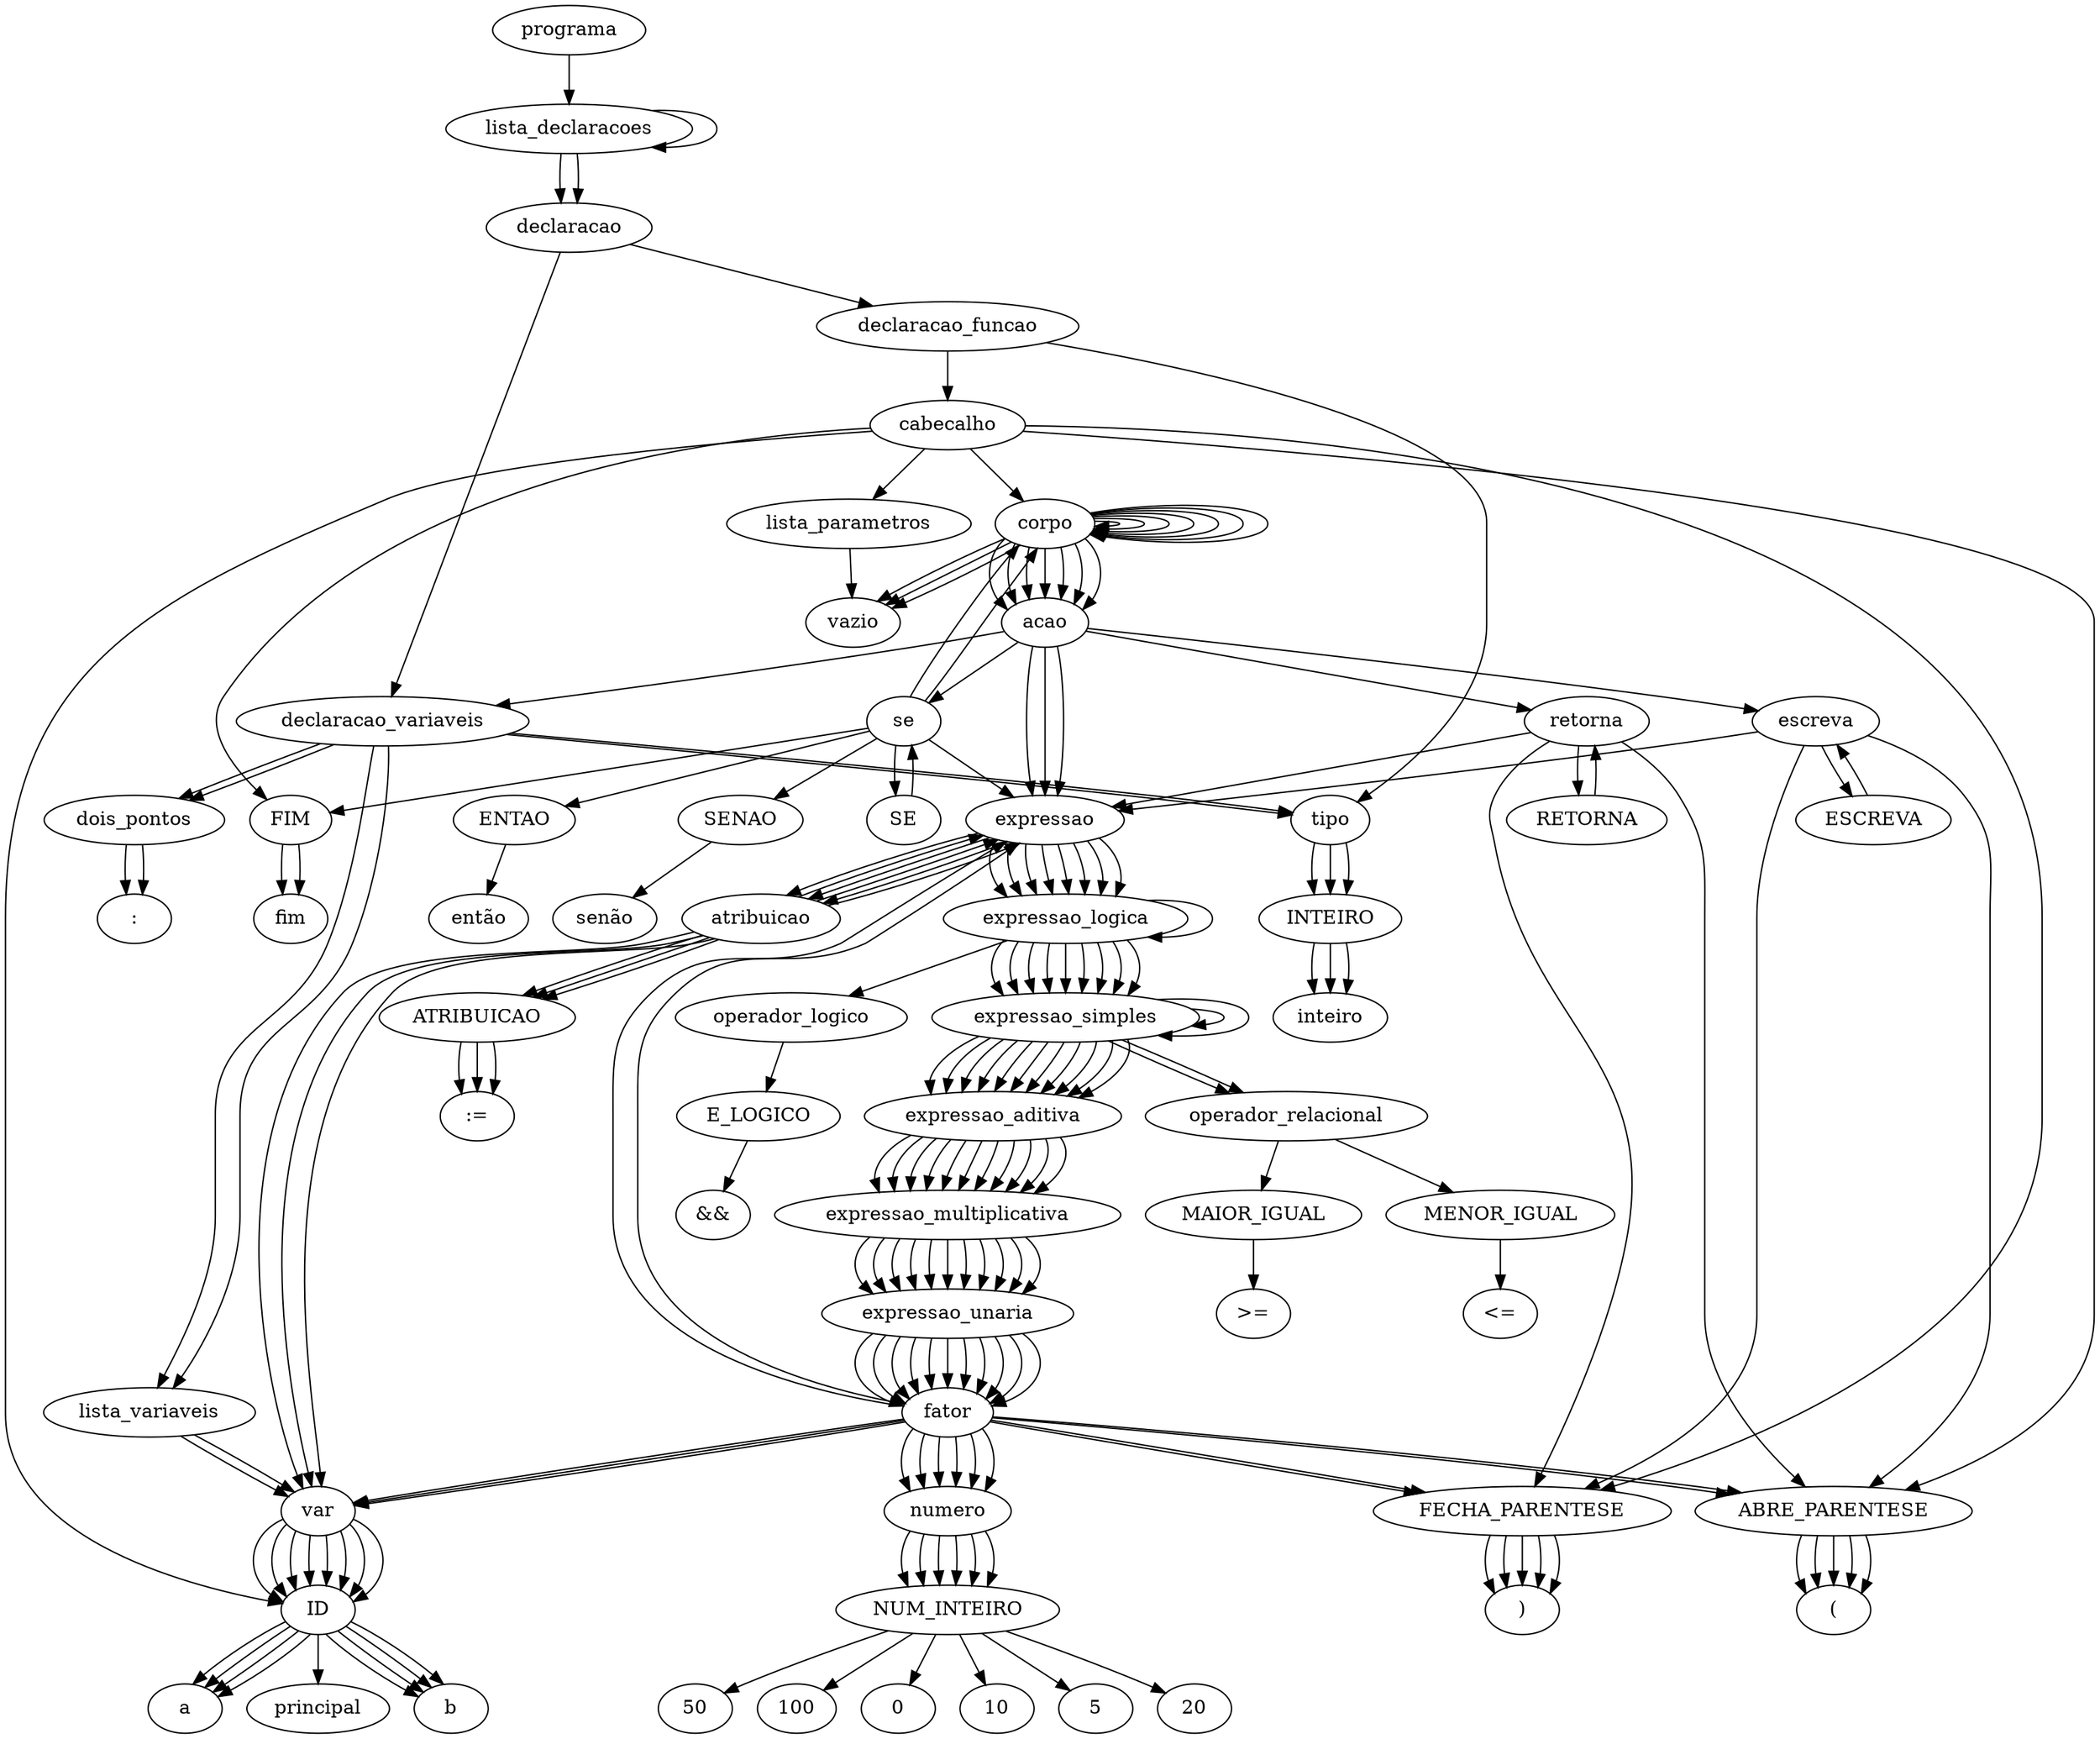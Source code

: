 digraph tree {
    "programa";
    "lista_declaracoes";
    "lista_declaracoes";
    "declaracao";
    "declaracao_variaveis";
    "tipo";
    "INTEIRO";
    "inteiro";
    "dois_pontos";
    ":";
    "lista_variaveis";
    "var";
    "ID";
    "a";
    "declaracao";
    "declaracao_funcao";
    "tipo";
    "INTEIRO";
    "inteiro";
    "cabecalho";
    "ID";
    "principal";
    "ABRE_PARENTESE";
    "(";
    "lista_parametros";
    "vazio";
    "FECHA_PARENTESE";
    ")";
    "corpo";
    "corpo";
    "corpo";
    "corpo";
    "corpo";
    "corpo";
    "vazio";
    "acao";
    "declaracao_variaveis";
    "tipo";
    "INTEIRO";
    "inteiro";
    "dois_pontos";
    ":";
    "lista_variaveis";
    "var";
    "ID";
    "b";
    "acao";
    "expressao";
    "atribuicao";
    "var";
    "ID";
    "a";
    "ATRIBUICAO";
    ":=";
    "expressao";
    "expressao_logica";
    "expressao_simples";
    "expressao_aditiva";
    "expressao_multiplicativa";
    "expressao_unaria";
    "fator";
    "numero";
    "NUM_INTEIRO";
    "10";
    "acao";
    "se";
    "SE";
    "se";
    "expressao";
    "expressao_logica";
    "expressao_logica";
    "expressao_simples";
    "expressao_aditiva";
    "expressao_multiplicativa";
    "expressao_unaria";
    "fator";
    "ABRE_PARENTESE";
    "(";
    "expressao";
    "expressao_logica";
    "expressao_simples";
    "expressao_simples";
    "expressao_aditiva";
    "expressao_multiplicativa";
    "expressao_unaria";
    "fator";
    "var";
    "ID";
    "a";
    "operador_relacional";
    "MAIOR_IGUAL";
    ">=";
    "expressao_aditiva";
    "expressao_multiplicativa";
    "expressao_unaria";
    "fator";
    "numero";
    "NUM_INTEIRO";
    "5";
    "FECHA_PARENTESE";
    ")";
    "operador_logico";
    "E_LOGICO";
    "&&";
    "expressao_simples";
    "expressao_aditiva";
    "expressao_multiplicativa";
    "expressao_unaria";
    "fator";
    "ABRE_PARENTESE";
    "(";
    "expressao";
    "expressao_logica";
    "expressao_simples";
    "expressao_simples";
    "expressao_aditiva";
    "expressao_multiplicativa";
    "expressao_unaria";
    "fator";
    "var";
    "ID";
    "a";
    "operador_relacional";
    "MENOR_IGUAL";
    "<=";
    "expressao_aditiva";
    "expressao_multiplicativa";
    "expressao_unaria";
    "fator";
    "numero";
    "NUM_INTEIRO";
    "20";
    "FECHA_PARENTESE";
    ")";
    "ENTAO";
    "então";
    "corpo";
    "corpo";
    "vazio";
    "acao";
    "expressao";
    "atribuicao";
    "var";
    "ID";
    "b";
    "ATRIBUICAO";
    ":=";
    "expressao";
    "expressao_logica";
    "expressao_simples";
    "expressao_aditiva";
    "expressao_multiplicativa";
    "expressao_unaria";
    "fator";
    "numero";
    "NUM_INTEIRO";
    "50";
    "SENAO";
    "senão";
    "corpo";
    "corpo";
    "vazio";
    "acao";
    "expressao";
    "atribuicao";
    "var";
    "ID";
    "b";
    "ATRIBUICAO";
    ":=";
    "expressao";
    "expressao_logica";
    "expressao_simples";
    "expressao_aditiva";
    "expressao_multiplicativa";
    "expressao_unaria";
    "fator";
    "numero";
    "NUM_INTEIRO";
    "100";
    "FIM";
    "fim";
    "acao";
    "escreva";
    "ESCREVA";
    "escreva";
    "ABRE_PARENTESE";
    "(";
    "expressao";
    "expressao_logica";
    "expressao_simples";
    "expressao_aditiva";
    "expressao_multiplicativa";
    "expressao_unaria";
    "fator";
    "var";
    "ID";
    "b";
    "FECHA_PARENTESE";
    ")";
    "acao";
    "retorna";
    "RETORNA";
    "retorna";
    "ABRE_PARENTESE";
    "(";
    "expressao";
    "expressao_logica";
    "expressao_simples";
    "expressao_aditiva";
    "expressao_multiplicativa";
    "expressao_unaria";
    "fator";
    "numero";
    "NUM_INTEIRO";
    "0";
    "FECHA_PARENTESE";
    ")";
    "FIM";
    "fim";
    "programa" -> "lista_declaracoes";
    "lista_declaracoes" -> "lista_declaracoes";
    "lista_declaracoes" -> "declaracao";
    "lista_declaracoes" -> "declaracao";
    "declaracao" -> "declaracao_variaveis";
    "declaracao_variaveis" -> "tipo";
    "declaracao_variaveis" -> "dois_pontos";
    "declaracao_variaveis" -> "lista_variaveis";
    "tipo" -> "INTEIRO";
    "INTEIRO" -> "inteiro";
    "dois_pontos" -> ":";
    "lista_variaveis" -> "var";
    "var" -> "ID";
    "ID" -> "a";
    "declaracao" -> "declaracao_funcao";
    "declaracao_funcao" -> "tipo";
    "declaracao_funcao" -> "cabecalho";
    "tipo" -> "INTEIRO";
    "INTEIRO" -> "inteiro";
    "cabecalho" -> "ID";
    "cabecalho" -> "ABRE_PARENTESE";
    "cabecalho" -> "lista_parametros";
    "cabecalho" -> "FECHA_PARENTESE";
    "cabecalho" -> "corpo";
    "cabecalho" -> "FIM";
    "ID" -> "principal";
    "ABRE_PARENTESE" -> "(";
    "lista_parametros" -> "vazio";
    "FECHA_PARENTESE" -> ")";
    "corpo" -> "corpo";
    "corpo" -> "acao";
    "corpo" -> "corpo";
    "corpo" -> "acao";
    "corpo" -> "corpo";
    "corpo" -> "acao";
    "corpo" -> "corpo";
    "corpo" -> "acao";
    "corpo" -> "corpo";
    "corpo" -> "acao";
    "corpo" -> "vazio";
    "acao" -> "declaracao_variaveis";
    "declaracao_variaveis" -> "tipo";
    "declaracao_variaveis" -> "dois_pontos";
    "declaracao_variaveis" -> "lista_variaveis";
    "tipo" -> "INTEIRO";
    "INTEIRO" -> "inteiro";
    "dois_pontos" -> ":";
    "lista_variaveis" -> "var";
    "var" -> "ID";
    "ID" -> "b";
    "acao" -> "expressao";
    "expressao" -> "atribuicao";
    "atribuicao" -> "var";
    "atribuicao" -> "ATRIBUICAO";
    "atribuicao" -> "expressao";
    "var" -> "ID";
    "ID" -> "a";
    "ATRIBUICAO" -> ":=";
    "expressao" -> "expressao_logica";
    "expressao_logica" -> "expressao_simples";
    "expressao_simples" -> "expressao_aditiva";
    "expressao_aditiva" -> "expressao_multiplicativa";
    "expressao_multiplicativa" -> "expressao_unaria";
    "expressao_unaria" -> "fator";
    "fator" -> "numero";
    "numero" -> "NUM_INTEIRO";
    "NUM_INTEIRO" -> "10";
    "acao" -> "se";
    "se" -> "SE";
    "se" -> "expressao";
    "se" -> "ENTAO";
    "se" -> "corpo";
    "se" -> "SENAO";
    "se" -> "corpo";
    "se" -> "FIM";
    "SE" -> "se";
    "expressao" -> "expressao_logica";
    "expressao_logica" -> "expressao_logica";
    "expressao_logica" -> "operador_logico";
    "expressao_logica" -> "expressao_simples";
    "expressao_logica" -> "expressao_simples";
    "expressao_simples" -> "expressao_aditiva";
    "expressao_aditiva" -> "expressao_multiplicativa";
    "expressao_multiplicativa" -> "expressao_unaria";
    "expressao_unaria" -> "fator";
    "fator" -> "ABRE_PARENTESE";
    "fator" -> "expressao";
    "fator" -> "FECHA_PARENTESE";
    "ABRE_PARENTESE" -> "(";
    "expressao" -> "expressao_logica";
    "expressao_logica" -> "expressao_simples";
    "expressao_simples" -> "expressao_simples";
    "expressao_simples" -> "operador_relacional";
    "expressao_simples" -> "expressao_aditiva";
    "expressao_simples" -> "expressao_aditiva";
    "expressao_aditiva" -> "expressao_multiplicativa";
    "expressao_multiplicativa" -> "expressao_unaria";
    "expressao_unaria" -> "fator";
    "fator" -> "var";
    "var" -> "ID";
    "ID" -> "a";
    "operador_relacional" -> "MAIOR_IGUAL";
    "MAIOR_IGUAL" -> ">=";
    "expressao_aditiva" -> "expressao_multiplicativa";
    "expressao_multiplicativa" -> "expressao_unaria";
    "expressao_unaria" -> "fator";
    "fator" -> "numero";
    "numero" -> "NUM_INTEIRO";
    "NUM_INTEIRO" -> "5";
    "FECHA_PARENTESE" -> ")";
    "operador_logico" -> "E_LOGICO";
    "E_LOGICO" -> "&&";
    "expressao_simples" -> "expressao_aditiva";
    "expressao_aditiva" -> "expressao_multiplicativa";
    "expressao_multiplicativa" -> "expressao_unaria";
    "expressao_unaria" -> "fator";
    "fator" -> "ABRE_PARENTESE";
    "fator" -> "expressao";
    "fator" -> "FECHA_PARENTESE";
    "ABRE_PARENTESE" -> "(";
    "expressao" -> "expressao_logica";
    "expressao_logica" -> "expressao_simples";
    "expressao_simples" -> "expressao_simples";
    "expressao_simples" -> "operador_relacional";
    "expressao_simples" -> "expressao_aditiva";
    "expressao_simples" -> "expressao_aditiva";
    "expressao_aditiva" -> "expressao_multiplicativa";
    "expressao_multiplicativa" -> "expressao_unaria";
    "expressao_unaria" -> "fator";
    "fator" -> "var";
    "var" -> "ID";
    "ID" -> "a";
    "operador_relacional" -> "MENOR_IGUAL";
    "MENOR_IGUAL" -> "<=";
    "expressao_aditiva" -> "expressao_multiplicativa";
    "expressao_multiplicativa" -> "expressao_unaria";
    "expressao_unaria" -> "fator";
    "fator" -> "numero";
    "numero" -> "NUM_INTEIRO";
    "NUM_INTEIRO" -> "20";
    "FECHA_PARENTESE" -> ")";
    "ENTAO" -> "então";
    "corpo" -> "corpo";
    "corpo" -> "acao";
    "corpo" -> "vazio";
    "acao" -> "expressao";
    "expressao" -> "atribuicao";
    "atribuicao" -> "var";
    "atribuicao" -> "ATRIBUICAO";
    "atribuicao" -> "expressao";
    "var" -> "ID";
    "ID" -> "b";
    "ATRIBUICAO" -> ":=";
    "expressao" -> "expressao_logica";
    "expressao_logica" -> "expressao_simples";
    "expressao_simples" -> "expressao_aditiva";
    "expressao_aditiva" -> "expressao_multiplicativa";
    "expressao_multiplicativa" -> "expressao_unaria";
    "expressao_unaria" -> "fator";
    "fator" -> "numero";
    "numero" -> "NUM_INTEIRO";
    "NUM_INTEIRO" -> "50";
    "SENAO" -> "senão";
    "corpo" -> "corpo";
    "corpo" -> "acao";
    "corpo" -> "vazio";
    "acao" -> "expressao";
    "expressao" -> "atribuicao";
    "atribuicao" -> "var";
    "atribuicao" -> "ATRIBUICAO";
    "atribuicao" -> "expressao";
    "var" -> "ID";
    "ID" -> "b";
    "ATRIBUICAO" -> ":=";
    "expressao" -> "expressao_logica";
    "expressao_logica" -> "expressao_simples";
    "expressao_simples" -> "expressao_aditiva";
    "expressao_aditiva" -> "expressao_multiplicativa";
    "expressao_multiplicativa" -> "expressao_unaria";
    "expressao_unaria" -> "fator";
    "fator" -> "numero";
    "numero" -> "NUM_INTEIRO";
    "NUM_INTEIRO" -> "100";
    "FIM" -> "fim";
    "acao" -> "escreva";
    "escreva" -> "ESCREVA";
    "escreva" -> "ABRE_PARENTESE";
    "escreva" -> "expressao";
    "escreva" -> "FECHA_PARENTESE";
    "ESCREVA" -> "escreva";
    "ABRE_PARENTESE" -> "(";
    "expressao" -> "expressao_logica";
    "expressao_logica" -> "expressao_simples";
    "expressao_simples" -> "expressao_aditiva";
    "expressao_aditiva" -> "expressao_multiplicativa";
    "expressao_multiplicativa" -> "expressao_unaria";
    "expressao_unaria" -> "fator";
    "fator" -> "var";
    "var" -> "ID";
    "ID" -> "b";
    "FECHA_PARENTESE" -> ")";
    "acao" -> "retorna";
    "retorna" -> "RETORNA";
    "retorna" -> "ABRE_PARENTESE";
    "retorna" -> "expressao";
    "retorna" -> "FECHA_PARENTESE";
    "RETORNA" -> "retorna";
    "ABRE_PARENTESE" -> "(";
    "expressao" -> "expressao_logica";
    "expressao_logica" -> "expressao_simples";
    "expressao_simples" -> "expressao_aditiva";
    "expressao_aditiva" -> "expressao_multiplicativa";
    "expressao_multiplicativa" -> "expressao_unaria";
    "expressao_unaria" -> "fator";
    "fator" -> "numero";
    "numero" -> "NUM_INTEIRO";
    "NUM_INTEIRO" -> "0";
    "FECHA_PARENTESE" -> ")";
    "FIM" -> "fim";
}
